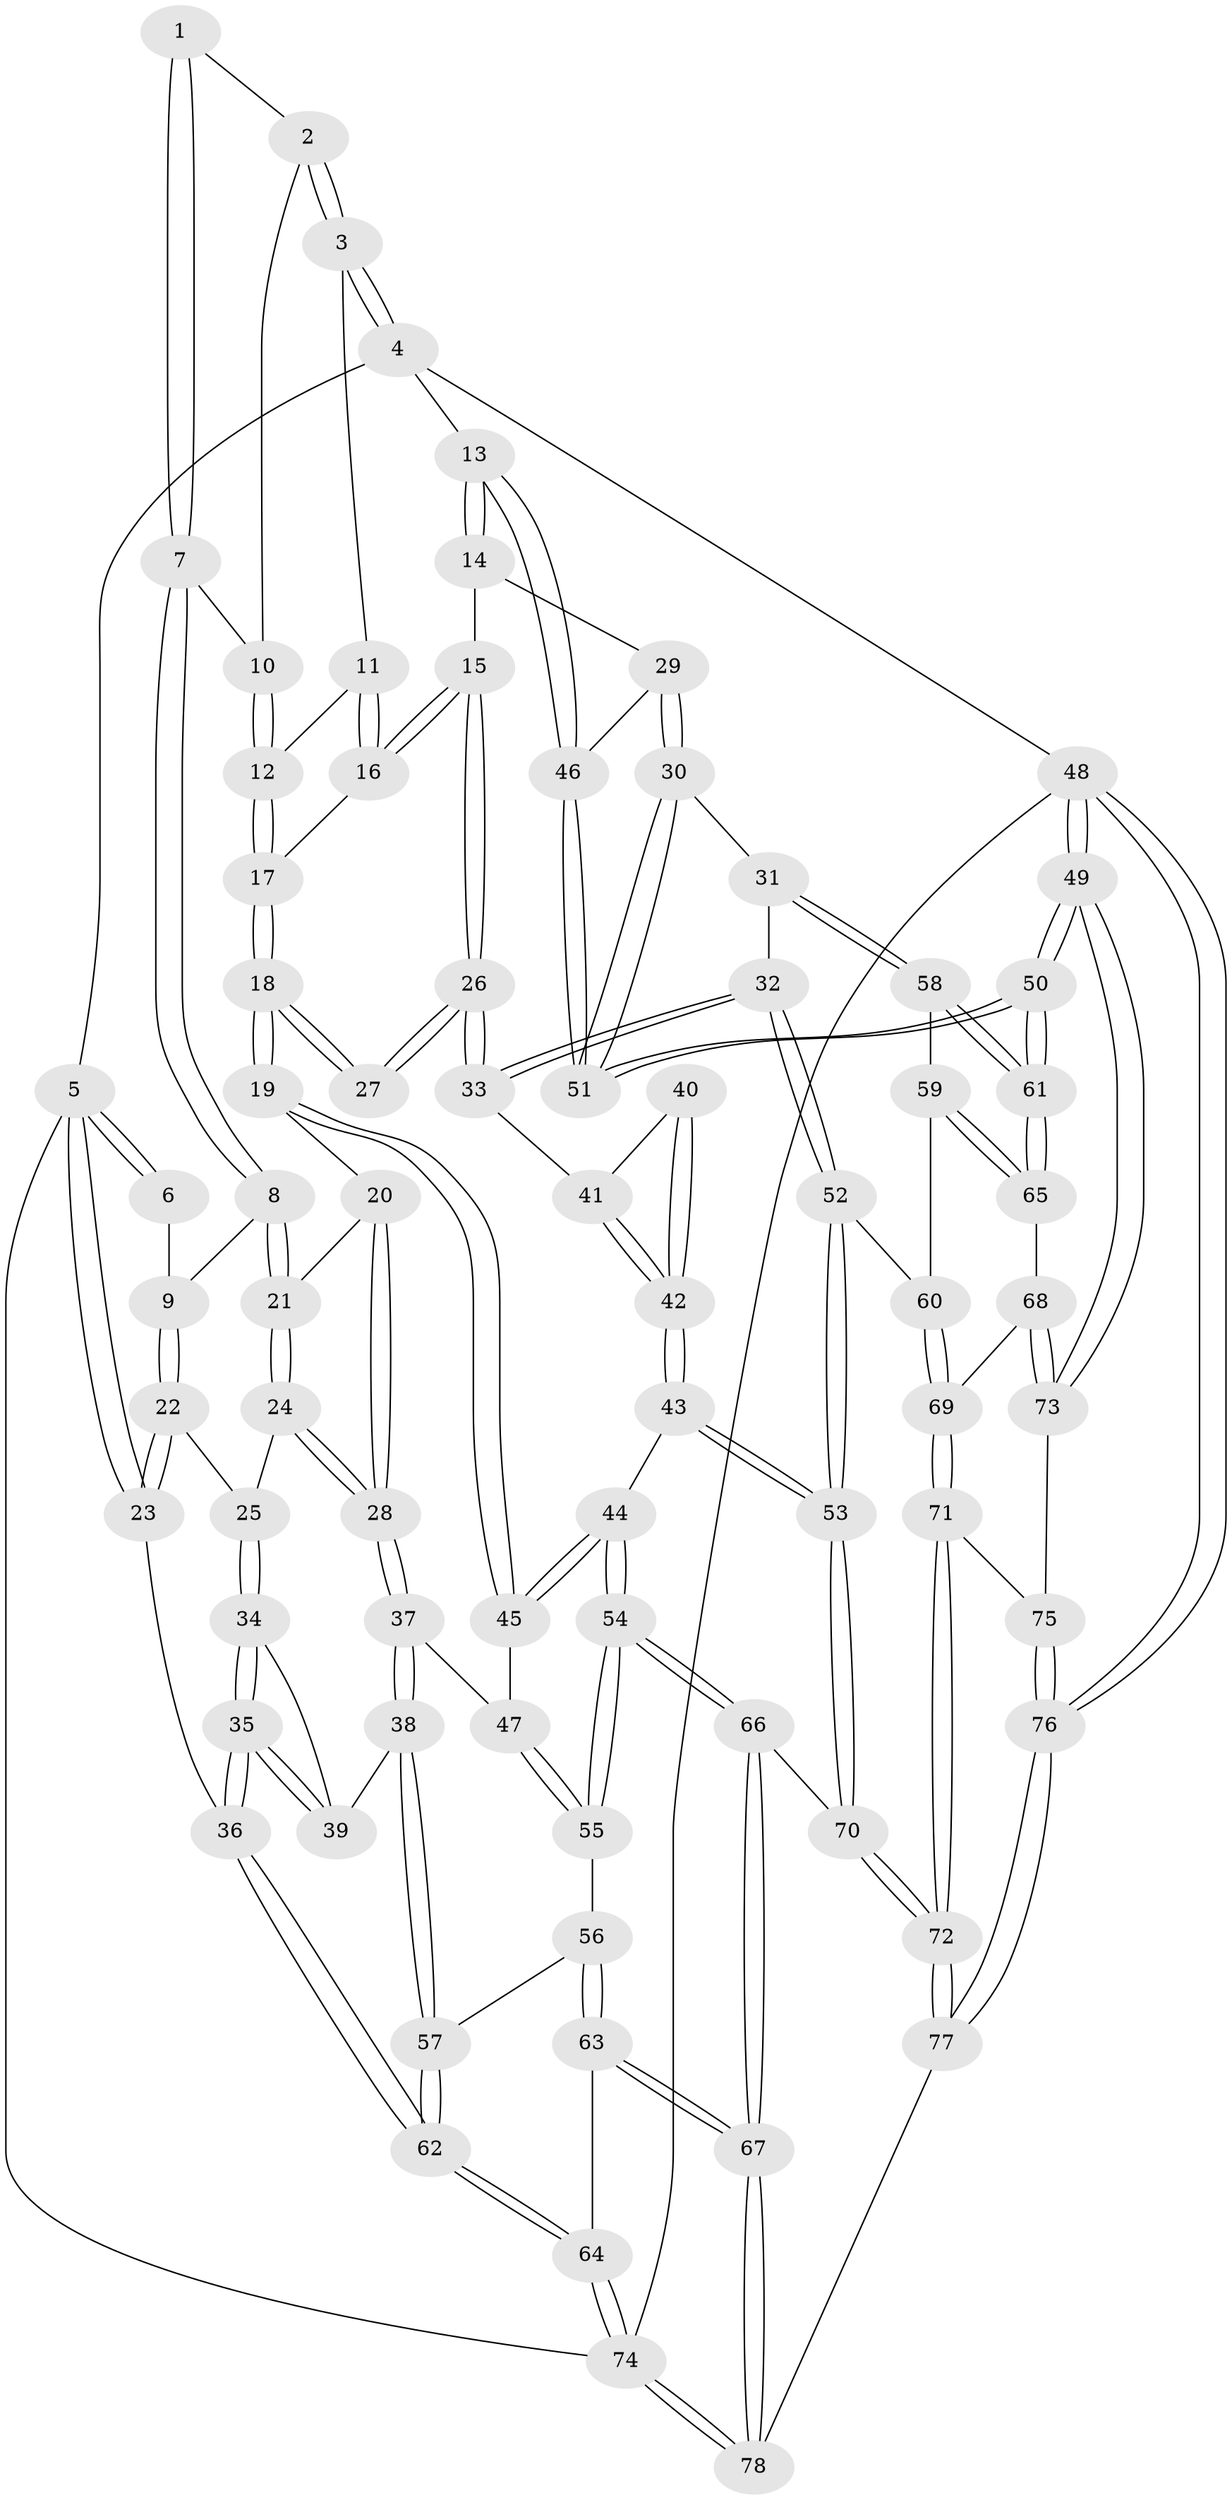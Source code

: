 // Generated by graph-tools (version 1.1) at 2025/16/03/09/25 04:16:48]
// undirected, 78 vertices, 192 edges
graph export_dot {
graph [start="1"]
  node [color=gray90,style=filled];
  1 [pos="+0.32107336801405634+0"];
  2 [pos="+0.521312763172011+0"];
  3 [pos="+0.9589668762992906+0"];
  4 [pos="+1+0"];
  5 [pos="+0+0"];
  6 [pos="+0.19329608168574114+0"];
  7 [pos="+0.30662797000075986+0.12778166221233095"];
  8 [pos="+0.2816376285882332+0.14493106188634944"];
  9 [pos="+0.2216999727192829+0.1220205865950337"];
  10 [pos="+0.47068632346774575+0.04849745720607853"];
  11 [pos="+0.8101123622732289+0.020497846506043207"];
  12 [pos="+0.5324468091518829+0.15992084845956966"];
  13 [pos="+1+0"];
  14 [pos="+0.795714870459954+0.31062105647808874"];
  15 [pos="+0.7773957751980045+0.30480776605452214"];
  16 [pos="+0.7460657296767306+0.25465510325385415"];
  17 [pos="+0.545316159169805+0.24605861017372427"];
  18 [pos="+0.49132739402748743+0.3198135863751616"];
  19 [pos="+0.48951014045097513+0.32054069706447114"];
  20 [pos="+0.38187338685343725+0.29827901289910524"];
  21 [pos="+0.2927987395016631+0.17868746796059745"];
  22 [pos="+0.035240779605410784+0.1718188717900452"];
  23 [pos="+0+0.08478164879914515"];
  24 [pos="+0.17973360680797754+0.35323401844208346"];
  25 [pos="+0.1510024655396467+0.3469351927230938"];
  26 [pos="+0.726019124018431+0.39763833691717165"];
  27 [pos="+0.5004962192178676+0.32885579675325693"];
  28 [pos="+0.25437055153011373+0.4034026585904456"];
  29 [pos="+0.8904411927665029+0.3534229632485635"];
  30 [pos="+0.9078647905072691+0.47285596300667015"];
  31 [pos="+0.8924282246491944+0.4876112557383851"];
  32 [pos="+0.8182189635728686+0.4887612603899656"];
  33 [pos="+0.7206810914181803+0.4144758977491342"];
  34 [pos="+0.06233054172100195+0.4475924693919074"];
  35 [pos="+0+0.5303771373630453"];
  36 [pos="+0+0.5776953856661778"];
  37 [pos="+0.26308364933655387+0.4525504011143263"];
  38 [pos="+0.2360030635983119+0.5030317604372719"];
  39 [pos="+0.21244137896034615+0.4974510519255455"];
  40 [pos="+0.531065350965254+0.3674253776022338"];
  41 [pos="+0.6991115678355888+0.44366410576465837"];
  42 [pos="+0.6419777326341897+0.5992853625193844"];
  43 [pos="+0.6412242594631395+0.6116386466905723"];
  44 [pos="+0.4956555512186775+0.6152572318703559"];
  45 [pos="+0.44343709052848046+0.4515140826674136"];
  46 [pos="+1+0.14481133191365278"];
  47 [pos="+0.3357428286414779+0.4764722450161246"];
  48 [pos="+1+1"];
  49 [pos="+1+0.9383726731131804"];
  50 [pos="+1+0.7051244434325533"];
  51 [pos="+1+0.5967289114035959"];
  52 [pos="+0.6525747447398746+0.6178452657496426"];
  53 [pos="+0.6467839461223518+0.616549327778396"];
  54 [pos="+0.42935490816672367+0.65668841097242"];
  55 [pos="+0.39256285685304454+0.6371412335628841"];
  56 [pos="+0.2553445803205567+0.6104036974037875"];
  57 [pos="+0.22598234787179192+0.564243931341314"];
  58 [pos="+0.8536133781303502+0.6062651743570572"];
  59 [pos="+0.8059190335688147+0.641426997167498"];
  60 [pos="+0.6787001542526846+0.6285917854583737"];
  61 [pos="+1+0.7026890927356535"];
  62 [pos="+0+0.6290314663487766"];
  63 [pos="+0.16588543561603797+0.8078065088854591"];
  64 [pos="+0+0.7341933368865698"];
  65 [pos="+0.8593964671895236+0.7301771740661979"];
  66 [pos="+0.38585986612459844+0.8465187790850518"];
  67 [pos="+0.2994157194324328+0.908771689427576"];
  68 [pos="+0.8453779333207627+0.7833233667240643"];
  69 [pos="+0.7706466721926459+0.8189373521735265"];
  70 [pos="+0.5993471399156984+0.8833662226693622"];
  71 [pos="+0.7494935614916417+0.8599477283390995"];
  72 [pos="+0.6201201143486433+0.9052426489479453"];
  73 [pos="+0.8975384205239724+0.8394628992063999"];
  74 [pos="+0+1"];
  75 [pos="+0.8242706972501382+0.9210491375308534"];
  76 [pos="+0.9746466673273804+1"];
  77 [pos="+0.6613327895181096+1"];
  78 [pos="+0.27897307208290023+1"];
  1 -- 2;
  1 -- 7;
  1 -- 7;
  2 -- 3;
  2 -- 3;
  2 -- 10;
  3 -- 4;
  3 -- 4;
  3 -- 11;
  4 -- 5;
  4 -- 13;
  4 -- 48;
  5 -- 6;
  5 -- 6;
  5 -- 23;
  5 -- 23;
  5 -- 74;
  6 -- 9;
  7 -- 8;
  7 -- 8;
  7 -- 10;
  8 -- 9;
  8 -- 21;
  8 -- 21;
  9 -- 22;
  9 -- 22;
  10 -- 12;
  10 -- 12;
  11 -- 12;
  11 -- 16;
  11 -- 16;
  12 -- 17;
  12 -- 17;
  13 -- 14;
  13 -- 14;
  13 -- 46;
  13 -- 46;
  14 -- 15;
  14 -- 29;
  15 -- 16;
  15 -- 16;
  15 -- 26;
  15 -- 26;
  16 -- 17;
  17 -- 18;
  17 -- 18;
  18 -- 19;
  18 -- 19;
  18 -- 27;
  18 -- 27;
  19 -- 20;
  19 -- 45;
  19 -- 45;
  20 -- 21;
  20 -- 28;
  20 -- 28;
  21 -- 24;
  21 -- 24;
  22 -- 23;
  22 -- 23;
  22 -- 25;
  23 -- 36;
  24 -- 25;
  24 -- 28;
  24 -- 28;
  25 -- 34;
  25 -- 34;
  26 -- 27;
  26 -- 27;
  26 -- 33;
  26 -- 33;
  28 -- 37;
  28 -- 37;
  29 -- 30;
  29 -- 30;
  29 -- 46;
  30 -- 31;
  30 -- 51;
  30 -- 51;
  31 -- 32;
  31 -- 58;
  31 -- 58;
  32 -- 33;
  32 -- 33;
  32 -- 52;
  32 -- 52;
  33 -- 41;
  34 -- 35;
  34 -- 35;
  34 -- 39;
  35 -- 36;
  35 -- 36;
  35 -- 39;
  35 -- 39;
  36 -- 62;
  36 -- 62;
  37 -- 38;
  37 -- 38;
  37 -- 47;
  38 -- 39;
  38 -- 57;
  38 -- 57;
  40 -- 41;
  40 -- 42;
  40 -- 42;
  41 -- 42;
  41 -- 42;
  42 -- 43;
  42 -- 43;
  43 -- 44;
  43 -- 53;
  43 -- 53;
  44 -- 45;
  44 -- 45;
  44 -- 54;
  44 -- 54;
  45 -- 47;
  46 -- 51;
  46 -- 51;
  47 -- 55;
  47 -- 55;
  48 -- 49;
  48 -- 49;
  48 -- 76;
  48 -- 76;
  48 -- 74;
  49 -- 50;
  49 -- 50;
  49 -- 73;
  49 -- 73;
  50 -- 51;
  50 -- 51;
  50 -- 61;
  50 -- 61;
  52 -- 53;
  52 -- 53;
  52 -- 60;
  53 -- 70;
  53 -- 70;
  54 -- 55;
  54 -- 55;
  54 -- 66;
  54 -- 66;
  55 -- 56;
  56 -- 57;
  56 -- 63;
  56 -- 63;
  57 -- 62;
  57 -- 62;
  58 -- 59;
  58 -- 61;
  58 -- 61;
  59 -- 60;
  59 -- 65;
  59 -- 65;
  60 -- 69;
  60 -- 69;
  61 -- 65;
  61 -- 65;
  62 -- 64;
  62 -- 64;
  63 -- 64;
  63 -- 67;
  63 -- 67;
  64 -- 74;
  64 -- 74;
  65 -- 68;
  66 -- 67;
  66 -- 67;
  66 -- 70;
  67 -- 78;
  67 -- 78;
  68 -- 69;
  68 -- 73;
  68 -- 73;
  69 -- 71;
  69 -- 71;
  70 -- 72;
  70 -- 72;
  71 -- 72;
  71 -- 72;
  71 -- 75;
  72 -- 77;
  72 -- 77;
  73 -- 75;
  74 -- 78;
  74 -- 78;
  75 -- 76;
  75 -- 76;
  76 -- 77;
  76 -- 77;
  77 -- 78;
}
